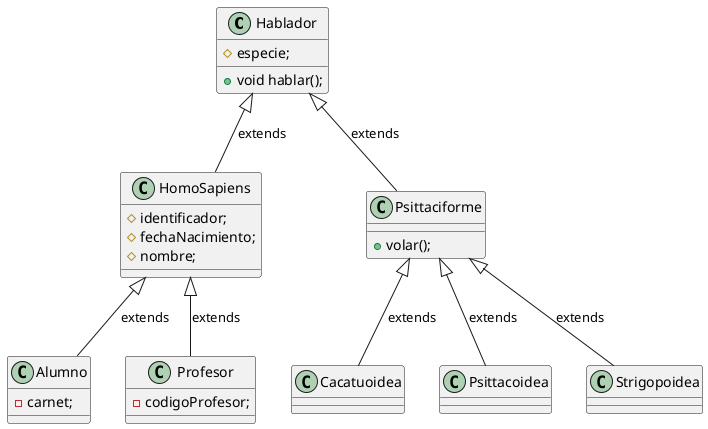 @startuml

class Hablador{
   # especie;
   + void hablar();
}
class Alumno{
    - carnet;
}

class Cacatuoidea

class HomoSapiens{
    # identificador;
    # fechaNacimiento;
    # nombre;
}

class Profesor{
    - codigoProfesor;
}

class Psittaciforme{
    + volar();
}

class Psittacoidea
class Strigopoidea

Hablador <|-- HomoSapiens : extends
Hablador <|--  Psittaciforme : extends

HomoSapiens <|-- Alumno : extends
HomoSapiens <|-- Profesor : extends

Psittaciforme <|-- Cacatuoidea  : extends
Psittaciforme <|-- Psittacoidea  : extends
Psittaciforme <|-- Strigopoidea  : extends


@enduml